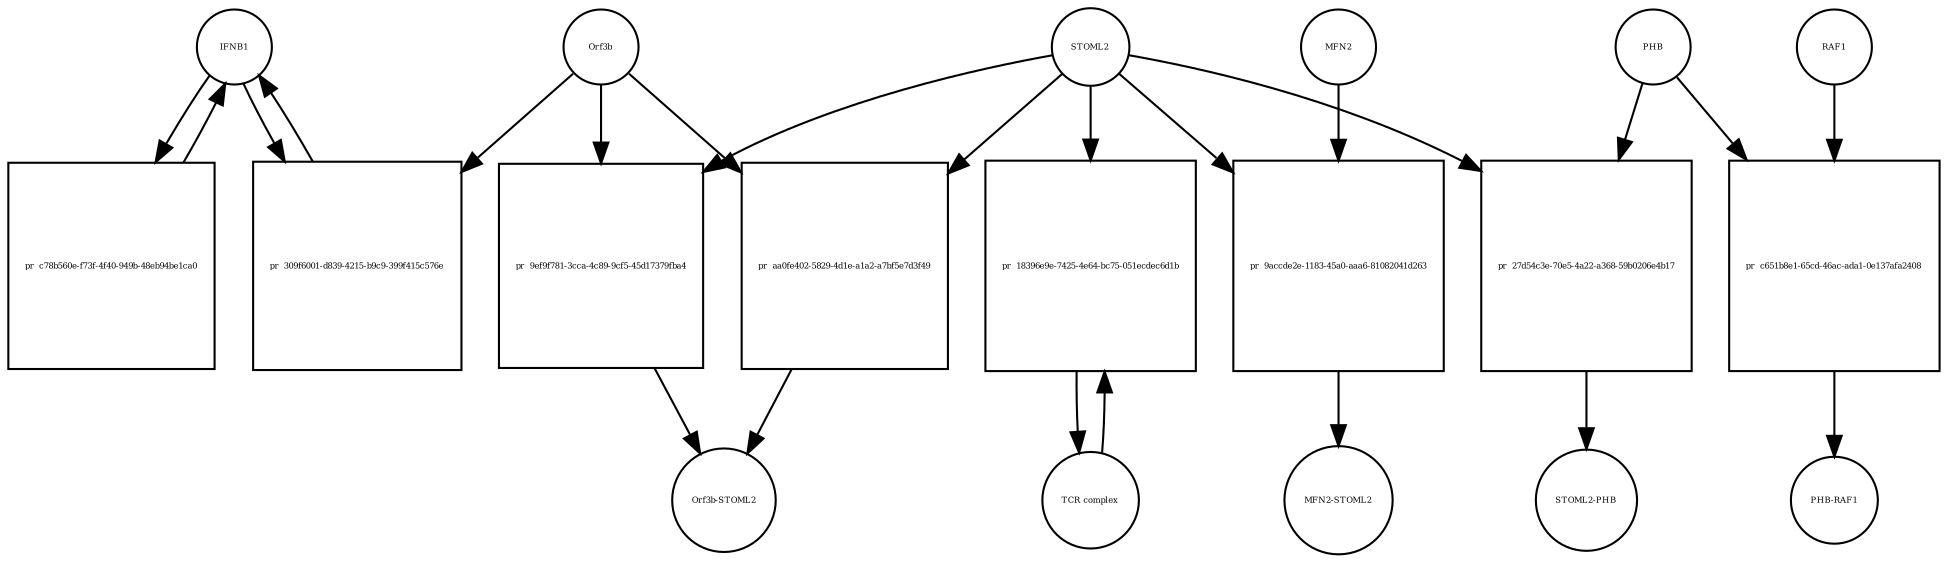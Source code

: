 strict digraph  {
IFNB1 [annotation=urn_miriam_uniprot_P01574, bipartite=0, cls=macromolecule, fontsize=4, label=IFNB1, shape=circle];
"pr_309f6001-d839-4215-b9c9-399f415c576e" [annotation="", bipartite=1, cls=process, fontsize=4, label="pr_309f6001-d839-4215-b9c9-399f415c576e", shape=square];
Orf3b [annotation="", bipartite=0, cls=macromolecule, fontsize=4, label=Orf3b, shape=circle];
"pr_c78b560e-f73f-4f40-949b-48eb94be1ca0" [annotation="", bipartite=1, cls=process, fontsize=4, label="pr_c78b560e-f73f-4f40-949b-48eb94be1ca0", shape=square];
STOML2 [annotation=urn_miriam_pubmed_18641330, bipartite=0, cls="macromolecule multimer", fontsize=4, label=STOML2, shape=circle];
"pr_9accde2e-1183-45a0-aaa6-81082041d263" [annotation="", bipartite=1, cls=process, fontsize=4, label="pr_9accde2e-1183-45a0-aaa6-81082041d263", shape=square];
MFN2 [annotation=urn_miriam_uniprot_O95140, bipartite=0, cls=macromolecule, fontsize=4, label=MFN2, shape=circle];
"MFN2-STOML2" [annotation="", bipartite=0, cls=complex, fontsize=4, label="MFN2-STOML2", shape=circle];
"pr_9ef9f781-3cca-4c89-9cf5-45d17379fba4" [annotation="", bipartite=1, cls=process, fontsize=4, label="pr_9ef9f781-3cca-4c89-9cf5-45d17379fba4", shape=square];
"Orf3b-STOML2" [annotation="", bipartite=0, cls=complex, fontsize=4, label="Orf3b-STOML2", shape=circle];
"pr_27d54c3e-70e5-4a22-a368-59b0206e4b17" [annotation="", bipartite=1, cls=process, fontsize=4, label="pr_27d54c3e-70e5-4a22-a368-59b0206e4b17", shape=square];
PHB [annotation=urn_miriam_uniprot_P35232, bipartite=0, cls=macromolecule, fontsize=4, label=PHB, shape=circle];
"STOML2-PHB" [annotation="", bipartite=0, cls=complex, fontsize=4, label="STOML2-PHB", shape=circle];
"pr_c651b8e1-65cd-46ac-ada1-0e137afa2408" [annotation="", bipartite=1, cls=process, fontsize=4, label="pr_c651b8e1-65cd-46ac-ada1-0e137afa2408", shape=square];
RAF1 [annotation=urn_miriam_uniprot_P04049, bipartite=0, cls=macromolecule, fontsize=4, label=RAF1, shape=circle];
"PHB-RAF1" [annotation="", bipartite=0, cls=complex, fontsize=4, label="PHB-RAF1", shape=circle];
"pr_aa0fe402-5829-4d1e-a1a2-a7bf5e7d3f49" [annotation="", bipartite=1, cls=process, fontsize=4, label="pr_aa0fe402-5829-4d1e-a1a2-a7bf5e7d3f49", shape=square];
"pr_18396e9e-7425-4e64-bc75-051ecdec6d1b" [annotation="", bipartite=1, cls=process, fontsize=4, label="pr_18396e9e-7425-4e64-bc75-051ecdec6d1b", shape=square];
"TCR complex" [annotation="urn_miriam_uniprot_P07766|urn_miriam_uniprot_P04234|urn_miriam_uniprot_P09693|urn_miriam_uniprot_P20963|urn_miriam_uniprot_P01848|urn_miriam_uniprot_Q9UJZ1|urn_miriam_uniprot_P0DSE2", bipartite=0, cls=complex, fontsize=4, label="TCR complex", shape=circle];
IFNB1 -> "pr_309f6001-d839-4215-b9c9-399f415c576e"  [annotation="", interaction_type=consumption];
IFNB1 -> "pr_c78b560e-f73f-4f40-949b-48eb94be1ca0"  [annotation="", interaction_type=consumption];
"pr_309f6001-d839-4215-b9c9-399f415c576e" -> IFNB1  [annotation="", interaction_type=production];
Orf3b -> "pr_309f6001-d839-4215-b9c9-399f415c576e"  [annotation="", interaction_type=inhibition];
Orf3b -> "pr_9ef9f781-3cca-4c89-9cf5-45d17379fba4"  [annotation="", interaction_type=consumption];
Orf3b -> "pr_aa0fe402-5829-4d1e-a1a2-a7bf5e7d3f49"  [annotation="", interaction_type=consumption];
"pr_c78b560e-f73f-4f40-949b-48eb94be1ca0" -> IFNB1  [annotation="", interaction_type=production];
STOML2 -> "pr_9accde2e-1183-45a0-aaa6-81082041d263"  [annotation="", interaction_type=consumption];
STOML2 -> "pr_9ef9f781-3cca-4c89-9cf5-45d17379fba4"  [annotation="", interaction_type=consumption];
STOML2 -> "pr_27d54c3e-70e5-4a22-a368-59b0206e4b17"  [annotation="", interaction_type=consumption];
STOML2 -> "pr_aa0fe402-5829-4d1e-a1a2-a7bf5e7d3f49"  [annotation="", interaction_type=consumption];
STOML2 -> "pr_18396e9e-7425-4e64-bc75-051ecdec6d1b"  [annotation="", interaction_type=consumption];
"pr_9accde2e-1183-45a0-aaa6-81082041d263" -> "MFN2-STOML2"  [annotation="", interaction_type=production];
MFN2 -> "pr_9accde2e-1183-45a0-aaa6-81082041d263"  [annotation="", interaction_type=consumption];
"pr_9ef9f781-3cca-4c89-9cf5-45d17379fba4" -> "Orf3b-STOML2"  [annotation="", interaction_type=production];
"pr_27d54c3e-70e5-4a22-a368-59b0206e4b17" -> "STOML2-PHB"  [annotation="", interaction_type=production];
PHB -> "pr_27d54c3e-70e5-4a22-a368-59b0206e4b17"  [annotation="", interaction_type=consumption];
PHB -> "pr_c651b8e1-65cd-46ac-ada1-0e137afa2408"  [annotation="", interaction_type=consumption];
"pr_c651b8e1-65cd-46ac-ada1-0e137afa2408" -> "PHB-RAF1"  [annotation="", interaction_type=production];
RAF1 -> "pr_c651b8e1-65cd-46ac-ada1-0e137afa2408"  [annotation="", interaction_type=consumption];
"pr_aa0fe402-5829-4d1e-a1a2-a7bf5e7d3f49" -> "Orf3b-STOML2"  [annotation="", interaction_type=production];
"pr_18396e9e-7425-4e64-bc75-051ecdec6d1b" -> "TCR complex"  [annotation="", interaction_type=production];
"TCR complex" -> "pr_18396e9e-7425-4e64-bc75-051ecdec6d1b"  [annotation="", interaction_type=consumption];
}
